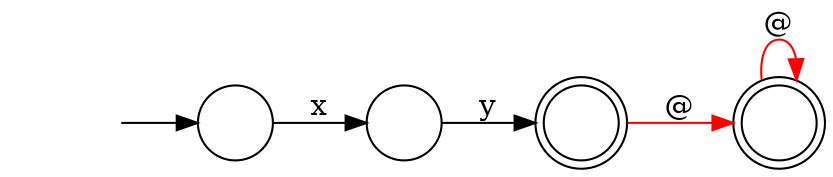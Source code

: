 digraph Automaton {
  rankdir = LR;
  0 [shape=circle,label=""];
  initial [shape=plaintext,label=""];
  initial -> 0
  0 -> 1 [label="x"]
  1 [shape=circle,label=""];
  1 -> 2 [label="y"]
  2 [shape=doublecircle,label=""];
  2 -> 3 [label="@",color=red]
  3 [shape=doublecircle,label=""];
  3 -> 3 [label="@",color=red]
}
